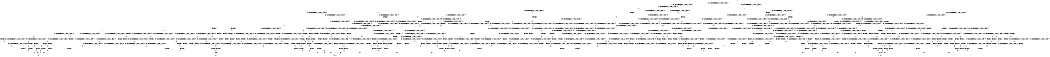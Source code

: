digraph BCG {
size = "7, 10.5";
center = TRUE;
node [shape = circle];
0 [peripheries = 2];
0 -> 1 [label = "EX !0 !ATOMIC_EXCH_BRANCH (1, +1, TRUE, +0, 3, TRUE) !{0}"];
0 -> 2 [label = "EX !2 !ATOMIC_EXCH_BRANCH (1, +1, TRUE, +0, 2, TRUE) !{0}"];
0 -> 3 [label = "EX !1 !ATOMIC_EXCH_BRANCH (1, +0, TRUE, +0, 1, TRUE) !{0}"];
0 -> 4 [label = "EX !0 !ATOMIC_EXCH_BRANCH (1, +1, TRUE, +0, 3, TRUE) !{0}"];
1 -> 5 [label = "EX !2 !ATOMIC_EXCH_BRANCH (1, +1, TRUE, +0, 2, FALSE) !{0}"];
1 -> 6 [label = "EX !1 !ATOMIC_EXCH_BRANCH (1, +0, TRUE, +0, 1, FALSE) !{0}"];
1 -> 7 [label = "TERMINATE !0"];
2 -> 8 [label = "EX !0 !ATOMIC_EXCH_BRANCH (1, +1, TRUE, +0, 3, FALSE) !{0}"];
2 -> 9 [label = "EX !1 !ATOMIC_EXCH_BRANCH (1, +0, TRUE, +0, 1, FALSE) !{0}"];
2 -> 10 [label = "TERMINATE !2"];
2 -> 11 [label = "EX !0 !ATOMIC_EXCH_BRANCH (1, +1, TRUE, +0, 3, FALSE) !{0}"];
3 -> 3 [label = "EX !1 !ATOMIC_EXCH_BRANCH (1, +0, TRUE, +0, 1, TRUE) !{0}"];
3 -> 12 [label = "EX !0 !ATOMIC_EXCH_BRANCH (1, +1, TRUE, +0, 3, TRUE) !{0}"];
3 -> 13 [label = "EX !2 !ATOMIC_EXCH_BRANCH (1, +1, TRUE, +0, 2, TRUE) !{0}"];
3 -> 14 [label = "EX !0 !ATOMIC_EXCH_BRANCH (1, +1, TRUE, +0, 3, TRUE) !{0}"];
4 -> 15 [label = "EX !2 !ATOMIC_EXCH_BRANCH (1, +1, TRUE, +0, 2, FALSE) !{0}"];
4 -> 16 [label = "EX !1 !ATOMIC_EXCH_BRANCH (1, +0, TRUE, +0, 1, FALSE) !{0}"];
4 -> 17 [label = "TERMINATE !0"];
5 -> 18 [label = "EX !1 !ATOMIC_EXCH_BRANCH (1, +0, TRUE, +0, 1, FALSE) !{0}"];
5 -> 19 [label = "TERMINATE !0"];
5 -> 20 [label = "TERMINATE !2"];
6 -> 21 [label = "EX !2 !ATOMIC_EXCH_BRANCH (1, +1, TRUE, +0, 2, TRUE) !{0}"];
6 -> 22 [label = "TERMINATE !0"];
6 -> 23 [label = "TERMINATE !1"];
7 -> 24 [label = "EX !2 !ATOMIC_EXCH_BRANCH (1, +1, TRUE, +0, 2, FALSE) !{1}"];
7 -> 25 [label = "EX !1 !ATOMIC_EXCH_BRANCH (1, +0, TRUE, +0, 1, FALSE) !{1}"];
7 -> 26 [label = "EX !1 !ATOMIC_EXCH_BRANCH (1, +0, TRUE, +0, 1, FALSE) !{1}"];
8 -> 27 [label = "EX !0 !ATOMIC_EXCH_BRANCH (1, +0, TRUE, +1, 1, TRUE) !{0}"];
8 -> 28 [label = "EX !1 !ATOMIC_EXCH_BRANCH (1, +0, TRUE, +0, 1, FALSE) !{0}"];
8 -> 29 [label = "TERMINATE !2"];
8 -> 30 [label = "EX !0 !ATOMIC_EXCH_BRANCH (1, +0, TRUE, +1, 1, TRUE) !{0}"];
9 -> 21 [label = "EX !0 !ATOMIC_EXCH_BRANCH (1, +1, TRUE, +0, 3, TRUE) !{0}"];
9 -> 31 [label = "TERMINATE !2"];
9 -> 32 [label = "TERMINATE !1"];
9 -> 33 [label = "EX !0 !ATOMIC_EXCH_BRANCH (1, +1, TRUE, +0, 3, TRUE) !{0}"];
10 -> 34 [label = "EX !0 !ATOMIC_EXCH_BRANCH (1, +1, TRUE, +0, 3, FALSE) !{0}"];
10 -> 35 [label = "EX !1 !ATOMIC_EXCH_BRANCH (1, +0, TRUE, +0, 1, FALSE) !{0}"];
10 -> 36 [label = "EX !0 !ATOMIC_EXCH_BRANCH (1, +1, TRUE, +0, 3, FALSE) !{0}"];
11 -> 37 [label = "EX !1 !ATOMIC_EXCH_BRANCH (1, +0, TRUE, +0, 1, FALSE) !{0}"];
11 -> 38 [label = "TERMINATE !2"];
11 -> 30 [label = "EX !0 !ATOMIC_EXCH_BRANCH (1, +0, TRUE, +1, 1, TRUE) !{0}"];
12 -> 6 [label = "EX !1 !ATOMIC_EXCH_BRANCH (1, +0, TRUE, +0, 1, FALSE) !{0}"];
12 -> 39 [label = "EX !2 !ATOMIC_EXCH_BRANCH (1, +1, TRUE, +0, 2, FALSE) !{0}"];
12 -> 40 [label = "TERMINATE !0"];
13 -> 9 [label = "EX !1 !ATOMIC_EXCH_BRANCH (1, +0, TRUE, +0, 1, FALSE) !{0}"];
13 -> 41 [label = "EX !0 !ATOMIC_EXCH_BRANCH (1, +1, TRUE, +0, 3, FALSE) !{0}"];
13 -> 42 [label = "TERMINATE !2"];
13 -> 43 [label = "EX !0 !ATOMIC_EXCH_BRANCH (1, +1, TRUE, +0, 3, FALSE) !{0}"];
14 -> 16 [label = "EX !1 !ATOMIC_EXCH_BRANCH (1, +0, TRUE, +0, 1, FALSE) !{0}"];
14 -> 44 [label = "EX !2 !ATOMIC_EXCH_BRANCH (1, +1, TRUE, +0, 2, FALSE) !{0}"];
14 -> 45 [label = "TERMINATE !0"];
15 -> 46 [label = "EX !1 !ATOMIC_EXCH_BRANCH (1, +0, TRUE, +0, 1, FALSE) !{0}"];
15 -> 47 [label = "TERMINATE !0"];
15 -> 48 [label = "TERMINATE !2"];
16 -> 33 [label = "EX !2 !ATOMIC_EXCH_BRANCH (1, +1, TRUE, +0, 2, TRUE) !{0}"];
16 -> 49 [label = "TERMINATE !0"];
16 -> 50 [label = "TERMINATE !1"];
17 -> 51 [label = "EX !2 !ATOMIC_EXCH_BRANCH (1, +1, TRUE, +0, 2, FALSE) !{1}"];
17 -> 52 [label = "EX !1 !ATOMIC_EXCH_BRANCH (1, +0, TRUE, +0, 1, FALSE) !{1}"];
18 -> 53 [label = "TERMINATE !0"];
18 -> 54 [label = "TERMINATE !2"];
18 -> 55 [label = "TERMINATE !1"];
19 -> 56 [label = "EX !1 !ATOMIC_EXCH_BRANCH (1, +0, TRUE, +0, 1, FALSE) !{1}"];
19 -> 57 [label = "TERMINATE !2"];
19 -> 58 [label = "EX !1 !ATOMIC_EXCH_BRANCH (1, +0, TRUE, +0, 1, FALSE) !{1}"];
20 -> 59 [label = "EX !1 !ATOMIC_EXCH_BRANCH (1, +0, TRUE, +0, 1, FALSE) !{0}"];
20 -> 60 [label = "TERMINATE !0"];
21 -> 61 [label = "TERMINATE !0"];
21 -> 62 [label = "TERMINATE !2"];
21 -> 63 [label = "TERMINATE !1"];
22 -> 64 [label = "EX !2 !ATOMIC_EXCH_BRANCH (1, +1, TRUE, +0, 2, TRUE) !{1}"];
22 -> 65 [label = "TERMINATE !1"];
23 -> 66 [label = "EX !2 !ATOMIC_EXCH_BRANCH (1, +1, TRUE, +0, 2, TRUE) !{0}"];
23 -> 67 [label = "TERMINATE !0"];
24 -> 56 [label = "EX !1 !ATOMIC_EXCH_BRANCH (1, +0, TRUE, +0, 1, FALSE) !{1}"];
24 -> 57 [label = "TERMINATE !2"];
24 -> 58 [label = "EX !1 !ATOMIC_EXCH_BRANCH (1, +0, TRUE, +0, 1, FALSE) !{1}"];
25 -> 64 [label = "EX !2 !ATOMIC_EXCH_BRANCH (1, +1, TRUE, +0, 2, TRUE) !{1}"];
25 -> 65 [label = "TERMINATE !1"];
26 -> 68 [label = "EX !2 !ATOMIC_EXCH_BRANCH (1, +1, TRUE, +0, 2, TRUE) !{1}"];
26 -> 69 [label = "TERMINATE !1"];
27 -> 70 [label = "EX !0 !ATOMIC_EXCH_BRANCH (1, +1, TRUE, +0, 3, TRUE) !{0}"];
27 -> 71 [label = "EX !1 !ATOMIC_EXCH_BRANCH (1, +0, TRUE, +0, 1, TRUE) !{0}"];
27 -> 72 [label = "TERMINATE !2"];
27 -> 73 [label = "EX !0 !ATOMIC_EXCH_BRANCH (1, +1, TRUE, +0, 3, TRUE) !{0}"];
28 -> 74 [label = "EX !0 !ATOMIC_EXCH_BRANCH (1, +0, TRUE, +1, 1, FALSE) !{0}"];
28 -> 75 [label = "TERMINATE !2"];
28 -> 76 [label = "TERMINATE !1"];
28 -> 77 [label = "EX !0 !ATOMIC_EXCH_BRANCH (1, +0, TRUE, +1, 1, FALSE) !{0}"];
29 -> 78 [label = "EX !0 !ATOMIC_EXCH_BRANCH (1, +0, TRUE, +1, 1, TRUE) !{0}"];
29 -> 79 [label = "EX !1 !ATOMIC_EXCH_BRANCH (1, +0, TRUE, +0, 1, FALSE) !{0}"];
29 -> 80 [label = "EX !0 !ATOMIC_EXCH_BRANCH (1, +0, TRUE, +1, 1, TRUE) !{0}"];
30 -> 81 [label = "EX !1 !ATOMIC_EXCH_BRANCH (1, +0, TRUE, +0, 1, TRUE) !{0}"];
30 -> 82 [label = "TERMINATE !2"];
30 -> 73 [label = "EX !0 !ATOMIC_EXCH_BRANCH (1, +1, TRUE, +0, 3, TRUE) !{0}"];
31 -> 83 [label = "EX !0 !ATOMIC_EXCH_BRANCH (1, +1, TRUE, +0, 3, TRUE) !{0}"];
31 -> 84 [label = "TERMINATE !1"];
31 -> 85 [label = "EX !0 !ATOMIC_EXCH_BRANCH (1, +1, TRUE, +0, 3, TRUE) !{0}"];
32 -> 66 [label = "EX !0 !ATOMIC_EXCH_BRANCH (1, +1, TRUE, +0, 3, TRUE) !{0}"];
32 -> 86 [label = "TERMINATE !2"];
32 -> 87 [label = "EX !0 !ATOMIC_EXCH_BRANCH (1, +1, TRUE, +0, 3, TRUE) !{0}"];
33 -> 88 [label = "TERMINATE !0"];
33 -> 89 [label = "TERMINATE !2"];
33 -> 90 [label = "TERMINATE !1"];
34 -> 78 [label = "EX !0 !ATOMIC_EXCH_BRANCH (1, +0, TRUE, +1, 1, TRUE) !{0}"];
34 -> 79 [label = "EX !1 !ATOMIC_EXCH_BRANCH (1, +0, TRUE, +0, 1, FALSE) !{0}"];
34 -> 80 [label = "EX !0 !ATOMIC_EXCH_BRANCH (1, +0, TRUE, +1, 1, TRUE) !{0}"];
35 -> 83 [label = "EX !0 !ATOMIC_EXCH_BRANCH (1, +1, TRUE, +0, 3, TRUE) !{0}"];
35 -> 84 [label = "TERMINATE !1"];
35 -> 85 [label = "EX !0 !ATOMIC_EXCH_BRANCH (1, +1, TRUE, +0, 3, TRUE) !{0}"];
36 -> 91 [label = "EX !1 !ATOMIC_EXCH_BRANCH (1, +0, TRUE, +0, 1, FALSE) !{0}"];
36 -> 80 [label = "EX !0 !ATOMIC_EXCH_BRANCH (1, +0, TRUE, +1, 1, TRUE) !{0}"];
37 -> 92 [label = "TERMINATE !2"];
37 -> 93 [label = "TERMINATE !1"];
37 -> 77 [label = "EX !0 !ATOMIC_EXCH_BRANCH (1, +0, TRUE, +1, 1, FALSE) !{0}"];
38 -> 91 [label = "EX !1 !ATOMIC_EXCH_BRANCH (1, +0, TRUE, +0, 1, FALSE) !{0}"];
38 -> 80 [label = "EX !0 !ATOMIC_EXCH_BRANCH (1, +0, TRUE, +1, 1, TRUE) !{0}"];
39 -> 18 [label = "EX !1 !ATOMIC_EXCH_BRANCH (1, +0, TRUE, +0, 1, FALSE) !{0}"];
39 -> 94 [label = "TERMINATE !0"];
39 -> 95 [label = "TERMINATE !2"];
40 -> 25 [label = "EX !1 !ATOMIC_EXCH_BRANCH (1, +0, TRUE, +0, 1, FALSE) !{1}"];
40 -> 96 [label = "EX !2 !ATOMIC_EXCH_BRANCH (1, +1, TRUE, +0, 2, FALSE) !{1}"];
40 -> 26 [label = "EX !1 !ATOMIC_EXCH_BRANCH (1, +0, TRUE, +0, 1, FALSE) !{1}"];
41 -> 97 [label = "EX !0 !ATOMIC_EXCH_BRANCH (1, +0, TRUE, +1, 1, TRUE) !{0}"];
41 -> 28 [label = "EX !1 !ATOMIC_EXCH_BRANCH (1, +0, TRUE, +0, 1, FALSE) !{0}"];
41 -> 98 [label = "TERMINATE !2"];
41 -> 99 [label = "EX !0 !ATOMIC_EXCH_BRANCH (1, +0, TRUE, +1, 1, TRUE) !{0}"];
42 -> 35 [label = "EX !1 !ATOMIC_EXCH_BRANCH (1, +0, TRUE, +0, 1, FALSE) !{0}"];
42 -> 100 [label = "EX !0 !ATOMIC_EXCH_BRANCH (1, +1, TRUE, +0, 3, FALSE) !{0}"];
42 -> 101 [label = "EX !0 !ATOMIC_EXCH_BRANCH (1, +1, TRUE, +0, 3, FALSE) !{0}"];
43 -> 37 [label = "EX !1 !ATOMIC_EXCH_BRANCH (1, +0, TRUE, +0, 1, FALSE) !{0}"];
43 -> 102 [label = "TERMINATE !2"];
43 -> 99 [label = "EX !0 !ATOMIC_EXCH_BRANCH (1, +0, TRUE, +1, 1, TRUE) !{0}"];
44 -> 46 [label = "EX !1 !ATOMIC_EXCH_BRANCH (1, +0, TRUE, +0, 1, FALSE) !{0}"];
44 -> 103 [label = "TERMINATE !0"];
44 -> 104 [label = "TERMINATE !2"];
45 -> 52 [label = "EX !1 !ATOMIC_EXCH_BRANCH (1, +0, TRUE, +0, 1, FALSE) !{1}"];
45 -> 105 [label = "EX !2 !ATOMIC_EXCH_BRANCH (1, +1, TRUE, +0, 2, FALSE) !{1}"];
46 -> 106 [label = "TERMINATE !0"];
46 -> 107 [label = "TERMINATE !2"];
46 -> 108 [label = "TERMINATE !1"];
47 -> 109 [label = "EX !1 !ATOMIC_EXCH_BRANCH (1, +0, TRUE, +0, 1, FALSE) !{1}"];
47 -> 110 [label = "TERMINATE !2"];
48 -> 111 [label = "EX !1 !ATOMIC_EXCH_BRANCH (1, +0, TRUE, +0, 1, FALSE) !{0}"];
48 -> 112 [label = "TERMINATE !0"];
49 -> 113 [label = "EX !2 !ATOMIC_EXCH_BRANCH (1, +1, TRUE, +0, 2, TRUE) !{1}"];
49 -> 114 [label = "TERMINATE !1"];
50 -> 87 [label = "EX !2 !ATOMIC_EXCH_BRANCH (1, +1, TRUE, +0, 2, TRUE) !{0}"];
50 -> 115 [label = "TERMINATE !0"];
51 -> 109 [label = "EX !1 !ATOMIC_EXCH_BRANCH (1, +0, TRUE, +0, 1, FALSE) !{1}"];
51 -> 110 [label = "TERMINATE !2"];
52 -> 113 [label = "EX !2 !ATOMIC_EXCH_BRANCH (1, +1, TRUE, +0, 2, TRUE) !{1}"];
52 -> 114 [label = "TERMINATE !1"];
53 -> 116 [label = "TERMINATE !2"];
53 -> 117 [label = "TERMINATE !1"];
54 -> 118 [label = "TERMINATE !0"];
54 -> 119 [label = "TERMINATE !1"];
55 -> 120 [label = "TERMINATE !0"];
55 -> 121 [label = "TERMINATE !2"];
56 -> 116 [label = "TERMINATE !2"];
56 -> 117 [label = "TERMINATE !1"];
57 -> 122 [label = "EX !1 !ATOMIC_EXCH_BRANCH (1, +0, TRUE, +0, 1, FALSE) !{1}"];
57 -> 123 [label = "EX !1 !ATOMIC_EXCH_BRANCH (1, +0, TRUE, +0, 1, FALSE) !{1}"];
58 -> 124 [label = "TERMINATE !2"];
58 -> 125 [label = "TERMINATE !1"];
59 -> 118 [label = "TERMINATE !0"];
59 -> 119 [label = "TERMINATE !1"];
60 -> 126 [label = "EX !1 !ATOMIC_EXCH_BRANCH (1, +0, TRUE, +0, 1, FALSE) !{2}"];
61 -> 127 [label = "TERMINATE !2"];
61 -> 128 [label = "TERMINATE !1"];
62 -> 129 [label = "TERMINATE !0"];
62 -> 130 [label = "TERMINATE !1"];
63 -> 131 [label = "TERMINATE !0"];
63 -> 132 [label = "TERMINATE !2"];
64 -> 127 [label = "TERMINATE !2"];
64 -> 128 [label = "TERMINATE !1"];
65 -> 133 [label = "EX !2 !ATOMIC_EXCH_BRANCH (1, +1, TRUE, +0, 2, TRUE) !{2}"];
65 -> 134 [label = "EX !2 !ATOMIC_EXCH_BRANCH (1, +1, TRUE, +0, 2, TRUE) !{2}"];
66 -> 131 [label = "TERMINATE !0"];
66 -> 132 [label = "TERMINATE !2"];
67 -> 133 [label = "EX !2 !ATOMIC_EXCH_BRANCH (1, +1, TRUE, +0, 2, TRUE) !{2}"];
67 -> 134 [label = "EX !2 !ATOMIC_EXCH_BRANCH (1, +1, TRUE, +0, 2, TRUE) !{2}"];
68 -> 135 [label = "TERMINATE !2"];
68 -> 136 [label = "TERMINATE !1"];
69 -> 137 [label = "EX !2 !ATOMIC_EXCH_BRANCH (1, +1, TRUE, +0, 2, TRUE) !{2}"];
70 -> 18 [label = "EX !1 !ATOMIC_EXCH_BRANCH (1, +0, TRUE, +0, 1, FALSE) !{0}"];
70 -> 19 [label = "TERMINATE !0"];
70 -> 20 [label = "TERMINATE !2"];
71 -> 138 [label = "EX !0 !ATOMIC_EXCH_BRANCH (1, +1, TRUE, +0, 3, TRUE) !{0}"];
71 -> 71 [label = "EX !1 !ATOMIC_EXCH_BRANCH (1, +0, TRUE, +0, 1, TRUE) !{0}"];
71 -> 139 [label = "TERMINATE !2"];
71 -> 140 [label = "EX !0 !ATOMIC_EXCH_BRANCH (1, +1, TRUE, +0, 3, TRUE) !{0}"];
72 -> 141 [label = "EX !0 !ATOMIC_EXCH_BRANCH (1, +1, TRUE, +0, 3, TRUE) !{0}"];
72 -> 142 [label = "EX !1 !ATOMIC_EXCH_BRANCH (1, +0, TRUE, +0, 1, TRUE) !{0}"];
72 -> 143 [label = "EX !0 !ATOMIC_EXCH_BRANCH (1, +1, TRUE, +0, 3, TRUE) !{0}"];
73 -> 46 [label = "EX !1 !ATOMIC_EXCH_BRANCH (1, +0, TRUE, +0, 1, FALSE) !{0}"];
73 -> 47 [label = "TERMINATE !0"];
73 -> 48 [label = "TERMINATE !2"];
74 -> 53 [label = "TERMINATE !0"];
74 -> 54 [label = "TERMINATE !2"];
74 -> 55 [label = "TERMINATE !1"];
75 -> 144 [label = "EX !0 !ATOMIC_EXCH_BRANCH (1, +0, TRUE, +1, 1, FALSE) !{0}"];
75 -> 145 [label = "TERMINATE !1"];
75 -> 146 [label = "EX !0 !ATOMIC_EXCH_BRANCH (1, +0, TRUE, +1, 1, FALSE) !{0}"];
76 -> 147 [label = "EX !0 !ATOMIC_EXCH_BRANCH (1, +0, TRUE, +1, 1, FALSE) !{0}"];
76 -> 148 [label = "TERMINATE !2"];
76 -> 149 [label = "EX !0 !ATOMIC_EXCH_BRANCH (1, +0, TRUE, +1, 1, FALSE) !{0}"];
77 -> 106 [label = "TERMINATE !0"];
77 -> 107 [label = "TERMINATE !2"];
77 -> 108 [label = "TERMINATE !1"];
78 -> 141 [label = "EX !0 !ATOMIC_EXCH_BRANCH (1, +1, TRUE, +0, 3, TRUE) !{0}"];
78 -> 142 [label = "EX !1 !ATOMIC_EXCH_BRANCH (1, +0, TRUE, +0, 1, TRUE) !{0}"];
78 -> 143 [label = "EX !0 !ATOMIC_EXCH_BRANCH (1, +1, TRUE, +0, 3, TRUE) !{0}"];
79 -> 144 [label = "EX !0 !ATOMIC_EXCH_BRANCH (1, +0, TRUE, +1, 1, FALSE) !{0}"];
79 -> 145 [label = "TERMINATE !1"];
79 -> 146 [label = "EX !0 !ATOMIC_EXCH_BRANCH (1, +0, TRUE, +1, 1, FALSE) !{0}"];
80 -> 150 [label = "EX !1 !ATOMIC_EXCH_BRANCH (1, +0, TRUE, +0, 1, TRUE) !{0}"];
80 -> 143 [label = "EX !0 !ATOMIC_EXCH_BRANCH (1, +1, TRUE, +0, 3, TRUE) !{0}"];
81 -> 81 [label = "EX !1 !ATOMIC_EXCH_BRANCH (1, +0, TRUE, +0, 1, TRUE) !{0}"];
81 -> 151 [label = "TERMINATE !2"];
81 -> 140 [label = "EX !0 !ATOMIC_EXCH_BRANCH (1, +1, TRUE, +0, 3, TRUE) !{0}"];
82 -> 150 [label = "EX !1 !ATOMIC_EXCH_BRANCH (1, +0, TRUE, +0, 1, TRUE) !{0}"];
82 -> 143 [label = "EX !0 !ATOMIC_EXCH_BRANCH (1, +1, TRUE, +0, 3, TRUE) !{0}"];
83 -> 129 [label = "TERMINATE !0"];
83 -> 130 [label = "TERMINATE !1"];
84 -> 152 [label = "EX !0 !ATOMIC_EXCH_BRANCH (1, +1, TRUE, +0, 3, TRUE) !{0}"];
84 -> 153 [label = "EX !0 !ATOMIC_EXCH_BRANCH (1, +1, TRUE, +0, 3, TRUE) !{0}"];
85 -> 154 [label = "TERMINATE !0"];
85 -> 155 [label = "TERMINATE !1"];
86 -> 152 [label = "EX !0 !ATOMIC_EXCH_BRANCH (1, +1, TRUE, +0, 3, TRUE) !{0}"];
86 -> 153 [label = "EX !0 !ATOMIC_EXCH_BRANCH (1, +1, TRUE, +0, 3, TRUE) !{0}"];
87 -> 156 [label = "TERMINATE !0"];
87 -> 157 [label = "TERMINATE !2"];
88 -> 158 [label = "TERMINATE !2"];
88 -> 159 [label = "TERMINATE !1"];
89 -> 154 [label = "TERMINATE !0"];
89 -> 155 [label = "TERMINATE !1"];
90 -> 156 [label = "TERMINATE !0"];
90 -> 157 [label = "TERMINATE !2"];
91 -> 160 [label = "TERMINATE !1"];
91 -> 146 [label = "EX !0 !ATOMIC_EXCH_BRANCH (1, +0, TRUE, +1, 1, FALSE) !{0}"];
92 -> 160 [label = "TERMINATE !1"];
92 -> 146 [label = "EX !0 !ATOMIC_EXCH_BRANCH (1, +0, TRUE, +1, 1, FALSE) !{0}"];
93 -> 161 [label = "TERMINATE !2"];
93 -> 149 [label = "EX !0 !ATOMIC_EXCH_BRANCH (1, +0, TRUE, +1, 1, FALSE) !{0}"];
94 -> 56 [label = "EX !1 !ATOMIC_EXCH_BRANCH (1, +0, TRUE, +0, 1, FALSE) !{1}"];
94 -> 162 [label = "TERMINATE !2"];
94 -> 58 [label = "EX !1 !ATOMIC_EXCH_BRANCH (1, +0, TRUE, +0, 1, FALSE) !{1}"];
95 -> 59 [label = "EX !1 !ATOMIC_EXCH_BRANCH (1, +0, TRUE, +0, 1, FALSE) !{0}"];
95 -> 163 [label = "TERMINATE !0"];
96 -> 56 [label = "EX !1 !ATOMIC_EXCH_BRANCH (1, +0, TRUE, +0, 1, FALSE) !{1}"];
96 -> 162 [label = "TERMINATE !2"];
96 -> 58 [label = "EX !1 !ATOMIC_EXCH_BRANCH (1, +0, TRUE, +0, 1, FALSE) !{1}"];
97 -> 138 [label = "EX !0 !ATOMIC_EXCH_BRANCH (1, +1, TRUE, +0, 3, TRUE) !{0}"];
97 -> 71 [label = "EX !1 !ATOMIC_EXCH_BRANCH (1, +0, TRUE, +0, 1, TRUE) !{0}"];
97 -> 139 [label = "TERMINATE !2"];
97 -> 140 [label = "EX !0 !ATOMIC_EXCH_BRANCH (1, +1, TRUE, +0, 3, TRUE) !{0}"];
98 -> 164 [label = "EX !0 !ATOMIC_EXCH_BRANCH (1, +0, TRUE, +1, 1, TRUE) !{0}"];
98 -> 79 [label = "EX !1 !ATOMIC_EXCH_BRANCH (1, +0, TRUE, +0, 1, FALSE) !{0}"];
98 -> 165 [label = "EX !0 !ATOMIC_EXCH_BRANCH (1, +0, TRUE, +1, 1, TRUE) !{0}"];
99 -> 81 [label = "EX !1 !ATOMIC_EXCH_BRANCH (1, +0, TRUE, +0, 1, TRUE) !{0}"];
99 -> 151 [label = "TERMINATE !2"];
99 -> 140 [label = "EX !0 !ATOMIC_EXCH_BRANCH (1, +1, TRUE, +0, 3, TRUE) !{0}"];
100 -> 164 [label = "EX !0 !ATOMIC_EXCH_BRANCH (1, +0, TRUE, +1, 1, TRUE) !{0}"];
100 -> 79 [label = "EX !1 !ATOMIC_EXCH_BRANCH (1, +0, TRUE, +0, 1, FALSE) !{0}"];
100 -> 165 [label = "EX !0 !ATOMIC_EXCH_BRANCH (1, +0, TRUE, +1, 1, TRUE) !{0}"];
101 -> 91 [label = "EX !1 !ATOMIC_EXCH_BRANCH (1, +0, TRUE, +0, 1, FALSE) !{0}"];
101 -> 165 [label = "EX !0 !ATOMIC_EXCH_BRANCH (1, +0, TRUE, +1, 1, TRUE) !{0}"];
102 -> 91 [label = "EX !1 !ATOMIC_EXCH_BRANCH (1, +0, TRUE, +0, 1, FALSE) !{0}"];
102 -> 165 [label = "EX !0 !ATOMIC_EXCH_BRANCH (1, +0, TRUE, +1, 1, TRUE) !{0}"];
103 -> 109 [label = "EX !1 !ATOMIC_EXCH_BRANCH (1, +0, TRUE, +0, 1, FALSE) !{1}"];
103 -> 166 [label = "TERMINATE !2"];
104 -> 111 [label = "EX !1 !ATOMIC_EXCH_BRANCH (1, +0, TRUE, +0, 1, FALSE) !{0}"];
104 -> 167 [label = "TERMINATE !0"];
105 -> 109 [label = "EX !1 !ATOMIC_EXCH_BRANCH (1, +0, TRUE, +0, 1, FALSE) !{1}"];
105 -> 166 [label = "TERMINATE !2"];
106 -> 168 [label = "TERMINATE !2"];
106 -> 169 [label = "TERMINATE !1"];
107 -> 170 [label = "TERMINATE !0"];
107 -> 171 [label = "TERMINATE !1"];
108 -> 172 [label = "TERMINATE !0"];
108 -> 173 [label = "TERMINATE !2"];
109 -> 168 [label = "TERMINATE !2"];
109 -> 169 [label = "TERMINATE !1"];
110 -> 174 [label = "EX !1 !ATOMIC_EXCH_BRANCH (1, +0, TRUE, +0, 1, FALSE) !{1}"];
111 -> 170 [label = "TERMINATE !0"];
111 -> 171 [label = "TERMINATE !1"];
112 -> 175 [label = "EX !1 !ATOMIC_EXCH_BRANCH (1, +0, TRUE, +0, 1, FALSE) !{2}"];
113 -> 158 [label = "TERMINATE !2"];
113 -> 159 [label = "TERMINATE !1"];
114 -> 176 [label = "EX !2 !ATOMIC_EXCH_BRANCH (1, +1, TRUE, +0, 2, TRUE) !{2}"];
115 -> 176 [label = "EX !2 !ATOMIC_EXCH_BRANCH (1, +1, TRUE, +0, 2, TRUE) !{2}"];
116 -> 177 [label = "TERMINATE !1"];
117 -> 178 [label = "TERMINATE !2"];
118 -> 179 [label = "TERMINATE !1"];
119 -> 180 [label = "TERMINATE !0"];
120 -> 178 [label = "TERMINATE !2"];
121 -> 180 [label = "TERMINATE !0"];
122 -> 177 [label = "TERMINATE !1"];
123 -> 181 [label = "TERMINATE !1"];
124 -> 181 [label = "TERMINATE !1"];
125 -> 182 [label = "TERMINATE !2"];
126 -> 179 [label = "TERMINATE !1"];
127 -> 183 [label = "TERMINATE !1"];
128 -> 184 [label = "TERMINATE !2"];
129 -> 185 [label = "TERMINATE !1"];
130 -> 186 [label = "TERMINATE !0"];
131 -> 184 [label = "TERMINATE !2"];
132 -> 186 [label = "TERMINATE !0"];
133 -> 184 [label = "TERMINATE !2"];
134 -> 187 [label = "TERMINATE !2"];
135 -> 188 [label = "TERMINATE !1"];
136 -> 189 [label = "TERMINATE !2"];
137 -> 189 [label = "TERMINATE !2"];
138 -> 18 [label = "EX !1 !ATOMIC_EXCH_BRANCH (1, +0, TRUE, +0, 1, FALSE) !{0}"];
138 -> 94 [label = "TERMINATE !0"];
138 -> 95 [label = "TERMINATE !2"];
139 -> 190 [label = "EX !0 !ATOMIC_EXCH_BRANCH (1, +1, TRUE, +0, 3, TRUE) !{0}"];
139 -> 142 [label = "EX !1 !ATOMIC_EXCH_BRANCH (1, +0, TRUE, +0, 1, TRUE) !{0}"];
139 -> 191 [label = "EX !0 !ATOMIC_EXCH_BRANCH (1, +1, TRUE, +0, 3, TRUE) !{0}"];
140 -> 46 [label = "EX !1 !ATOMIC_EXCH_BRANCH (1, +0, TRUE, +0, 1, FALSE) !{0}"];
140 -> 103 [label = "TERMINATE !0"];
140 -> 104 [label = "TERMINATE !2"];
141 -> 59 [label = "EX !1 !ATOMIC_EXCH_BRANCH (1, +0, TRUE, +0, 1, FALSE) !{0}"];
141 -> 60 [label = "TERMINATE !0"];
142 -> 190 [label = "EX !0 !ATOMIC_EXCH_BRANCH (1, +1, TRUE, +0, 3, TRUE) !{0}"];
142 -> 142 [label = "EX !1 !ATOMIC_EXCH_BRANCH (1, +0, TRUE, +0, 1, TRUE) !{0}"];
142 -> 191 [label = "EX !0 !ATOMIC_EXCH_BRANCH (1, +1, TRUE, +0, 3, TRUE) !{0}"];
143 -> 111 [label = "EX !1 !ATOMIC_EXCH_BRANCH (1, +0, TRUE, +0, 1, FALSE) !{0}"];
143 -> 112 [label = "TERMINATE !0"];
144 -> 118 [label = "TERMINATE !0"];
144 -> 119 [label = "TERMINATE !1"];
145 -> 192 [label = "EX !0 !ATOMIC_EXCH_BRANCH (1, +0, TRUE, +1, 1, FALSE) !{0}"];
145 -> 193 [label = "EX !0 !ATOMIC_EXCH_BRANCH (1, +0, TRUE, +1, 1, FALSE) !{0}"];
146 -> 170 [label = "TERMINATE !0"];
146 -> 171 [label = "TERMINATE !1"];
147 -> 120 [label = "TERMINATE !0"];
147 -> 121 [label = "TERMINATE !2"];
148 -> 192 [label = "EX !0 !ATOMIC_EXCH_BRANCH (1, +0, TRUE, +1, 1, FALSE) !{0}"];
148 -> 193 [label = "EX !0 !ATOMIC_EXCH_BRANCH (1, +0, TRUE, +1, 1, FALSE) !{0}"];
149 -> 172 [label = "TERMINATE !0"];
149 -> 173 [label = "TERMINATE !2"];
150 -> 150 [label = "EX !1 !ATOMIC_EXCH_BRANCH (1, +0, TRUE, +0, 1, TRUE) !{0}"];
150 -> 191 [label = "EX !0 !ATOMIC_EXCH_BRANCH (1, +1, TRUE, +0, 3, TRUE) !{0}"];
151 -> 150 [label = "EX !1 !ATOMIC_EXCH_BRANCH (1, +0, TRUE, +0, 1, TRUE) !{0}"];
151 -> 191 [label = "EX !0 !ATOMIC_EXCH_BRANCH (1, +1, TRUE, +0, 3, TRUE) !{0}"];
152 -> 186 [label = "TERMINATE !0"];
153 -> 194 [label = "TERMINATE !0"];
154 -> 195 [label = "TERMINATE !1"];
155 -> 194 [label = "TERMINATE !0"];
156 -> 196 [label = "TERMINATE !2"];
157 -> 194 [label = "TERMINATE !0"];
158 -> 197 [label = "TERMINATE !1"];
159 -> 196 [label = "TERMINATE !2"];
160 -> 193 [label = "EX !0 !ATOMIC_EXCH_BRANCH (1, +0, TRUE, +1, 1, FALSE) !{0}"];
161 -> 193 [label = "EX !0 !ATOMIC_EXCH_BRANCH (1, +0, TRUE, +1, 1, FALSE) !{0}"];
162 -> 122 [label = "EX !1 !ATOMIC_EXCH_BRANCH (1, +0, TRUE, +0, 1, FALSE) !{1}"];
162 -> 123 [label = "EX !1 !ATOMIC_EXCH_BRANCH (1, +0, TRUE, +0, 1, FALSE) !{1}"];
163 -> 126 [label = "EX !1 !ATOMIC_EXCH_BRANCH (1, +0, TRUE, +0, 1, FALSE) !{2}"];
164 -> 190 [label = "EX !0 !ATOMIC_EXCH_BRANCH (1, +1, TRUE, +0, 3, TRUE) !{0}"];
164 -> 142 [label = "EX !1 !ATOMIC_EXCH_BRANCH (1, +0, TRUE, +0, 1, TRUE) !{0}"];
164 -> 191 [label = "EX !0 !ATOMIC_EXCH_BRANCH (1, +1, TRUE, +0, 3, TRUE) !{0}"];
165 -> 150 [label = "EX !1 !ATOMIC_EXCH_BRANCH (1, +0, TRUE, +0, 1, TRUE) !{0}"];
165 -> 191 [label = "EX !0 !ATOMIC_EXCH_BRANCH (1, +1, TRUE, +0, 3, TRUE) !{0}"];
166 -> 174 [label = "EX !1 !ATOMIC_EXCH_BRANCH (1, +0, TRUE, +0, 1, FALSE) !{1}"];
167 -> 175 [label = "EX !1 !ATOMIC_EXCH_BRANCH (1, +0, TRUE, +0, 1, FALSE) !{2}"];
168 -> 198 [label = "TERMINATE !1"];
169 -> 199 [label = "TERMINATE !2"];
170 -> 200 [label = "TERMINATE !1"];
171 -> 201 [label = "TERMINATE !0"];
172 -> 199 [label = "TERMINATE !2"];
173 -> 201 [label = "TERMINATE !0"];
174 -> 198 [label = "TERMINATE !1"];
175 -> 200 [label = "TERMINATE !1"];
176 -> 196 [label = "TERMINATE !2"];
177 -> 202 [label = "exit"];
178 -> 202 [label = "exit"];
179 -> 202 [label = "exit"];
180 -> 202 [label = "exit"];
181 -> 203 [label = "exit"];
182 -> 203 [label = "exit"];
183 -> 202 [label = "exit"];
184 -> 202 [label = "exit"];
185 -> 202 [label = "exit"];
186 -> 202 [label = "exit"];
187 -> 204 [label = "exit"];
188 -> 203 [label = "exit"];
189 -> 203 [label = "exit"];
190 -> 59 [label = "EX !1 !ATOMIC_EXCH_BRANCH (1, +0, TRUE, +0, 1, FALSE) !{0}"];
190 -> 163 [label = "TERMINATE !0"];
191 -> 111 [label = "EX !1 !ATOMIC_EXCH_BRANCH (1, +0, TRUE, +0, 1, FALSE) !{0}"];
191 -> 167 [label = "TERMINATE !0"];
192 -> 180 [label = "TERMINATE !0"];
193 -> 201 [label = "TERMINATE !0"];
194 -> 205 [label = "exit"];
195 -> 205 [label = "exit"];
196 -> 205 [label = "exit"];
197 -> 205 [label = "exit"];
198 -> 205 [label = "exit"];
199 -> 205 [label = "exit"];
200 -> 205 [label = "exit"];
201 -> 205 [label = "exit"];
}
